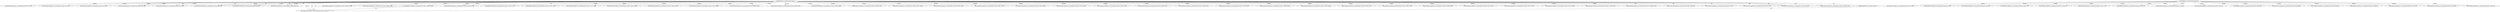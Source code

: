 digraph lacunaCG {
 "rootNode@lacuna_cache/exported_5zsckt.js:," -> "FunctionExpression@lacuna_cache/exported_5zsckt.js:350,1521" [label="dynamic" ];
 "rootNode@lacuna_cache/exported_5zsckt.js:," -> "FunctionExpression@lacuna_cache/exported_5zsckt.js:1541,3191" [label="dynamic" ];
 "rootNode@lacuna_cache/exported_5zsckt.js:," -> "FunctionExpression@lacuna_cache/exported_5zsckt.js:3221,4741" [label="dynamic" ];
 "rootNode@lacuna_cache/exported_5zsckt.js:," -> "FunctionDeclaration@lacuna_cache/exported_5zsckt.js:3952,4081" [label="dynamic" ];
 "rootNode@lacuna_cache/exported_5zsckt.js:," -> "FunctionDeclaration@lacuna_cache/exported_5zsckt.js:3724,3938" [label="dynamic" ];
 "rootNode@lacuna_cache/exported_5zsckt.js:," -> "FunctionDeclaration@lacuna_cache/exported_5zsckt.js:4095,4182" [label="dynamic" ];
 "rootNode@lacuna_cache/exported_5zsckt.js:," -> "FunctionDeclaration@lacuna_cache/exported_5zsckt.js:4196,4367" [label="dynamic" ];
 "rootNode@lacuna_cache/exported_5zsckt.js:," -> "FunctionDeclaration@lacuna_cache/exported_5zsckt.js:4381,4520" [label="dynamic" ];
 "rootNode@lacuna_cache/exported_5zsckt.js:," -> "FunctionDeclaration@lacuna_cache/exported_5zsckt.js:4534,4610" [label="dynamic" ];
 "rootNode@lacuna_cache/exported_5zsckt.js:," -> "FunctionExpression@lacuna_cache/exported_5zsckt.js:145581,145683" [label="dynamic" ];
 "rootNode@lacuna_cache/exported_5zsckt.js:," -> "FunctionExpression@lacuna_cache/exported_5zsckt.js:145894,150495" [label="dynamic" ];
 "rootNode@lacuna_cache/exported_5zsckt.js:," -> "FunctionExpression@lacuna_cache/exported_5zsckt.js:146047,146169" [label="dynamic" ];
 "FunctionExpression@lacuna_cache/exported_5zsckt.js:146047,146169" -> "FunctionDeclaration@lacuna_cache/exported_5zsckt.js:4534,4610" [label="tajs" ];
 "rootNode@lacuna_cache/exported_5zsckt.js:," -> "FunctionDeclaration@lacuna_cache/exported_5zsckt.js:147366,147799" [label="dynamic" ];
 "rootNode@lacuna_cache/exported_5zsckt.js:," -> "FunctionExpression@lacuna_cache/exported_5zsckt.js:147444,147774" [label="dynamic" ];
 "rootNode@lacuna_cache/exported_5zsckt.js:," -> "FunctionExpression@lacuna_cache/exported_5zsckt.js:147505,147718" [label="dynamic" ];
 "rootNode@lacuna_cache/exported_5zsckt.js:," -> "FunctionExpression@lacuna_cache/exported_5zsckt.js:147570,147695" [label="dynamic" ];
 "rootNode@lacuna_cache/exported_5zsckt.js:," -> "FunctionDeclaration@lacuna_cache/exported_5zsckt.js:146229,146340" [label="dynamic" ];
 "rootNode@lacuna_cache/exported_5zsckt.js:," -> "FunctionDeclaration@lacuna_cache/exported_5zsckt.js:148443,148574" [label="dynamic" ];
 "rootNode@lacuna_cache/exported_5zsckt.js:," -> "FunctionDeclaration@lacuna_cache/exported_5zsckt.js:147813,148002" [label="dynamic" ];
 "rootNode@lacuna_cache/exported_5zsckt.js:," -> "FunctionDeclaration@lacuna_cache/exported_5zsckt.js:148016,148429" [label="dynamic" ];
 "rootNode@lacuna_cache/exported_5zsckt.js:," -> "FunctionDeclaration@lacuna_cache/exported_5zsckt.js:148588,148855" [label="dynamic" ];
 "rootNode@lacuna_cache/exported_5zsckt.js:," -> "FunctionExpression@lacuna_cache/exported_5zsckt.js:150552,159698" [label="dynamic" ];
 "rootNode@lacuna_cache/exported_5zsckt.js:," -> "FunctionExpression@lacuna_cache/exported_5zsckt.js:150652,151026" [label="dynamic" ];
 "rootNode@lacuna_cache/exported_5zsckt.js:," -> "FunctionDeclaration@lacuna_cache/exported_5zsckt.js:159411,159664" [label="dynamic" ];
 "rootNode@lacuna_cache/exported_5zsckt.js:," -> "FunctionDeclaration@lacuna_cache/exported_5zsckt.js:159067,159315" [label="dynamic" ];
 "rootNode@lacuna_cache/exported_5zsckt.js:," -> "FunctionDeclaration@lacuna_cache/exported_5zsckt.js:156672,158676" [label="dynamic" ];
 "rootNode@lacuna_cache/exported_5zsckt.js:," -> "FunctionDeclaration@lacuna_cache/exported_5zsckt.js:151043,155960" [label="dynamic" ];
 "rootNode@lacuna_cache/exported_5zsckt.js:," -> "FunctionExpression@lacuna_cache/exported_5zsckt.js:153120,154901" [label="dynamic" ];
 "rootNode@lacuna_cache/exported_5zsckt.js:," -> "FunctionDeclaration@lacuna_cache/exported_5zsckt.js:153313,154335" [label="dynamic" ];
 "rootNode@lacuna_cache/exported_5zsckt.js:," -> "FunctionExpression@lacuna_cache/exported_5zsckt.js:152867,153077" [label="dynamic" ];
 "rootNode@lacuna_cache/exported_5zsckt.js:," -> "FunctionExpression@lacuna_cache/exported_5zsckt.js:151894,152678" [label="dynamic" ];
 "rootNode@lacuna_cache/exported_5zsckt.js:," -> "FunctionExpression@lacuna_cache/exported_5zsckt.js:159728,160780" [label="dynamic" ];
 "rootNode@lacuna_cache/exported_5zsckt.js:," -> "FunctionDeclaration@lacuna_cache/exported_5zsckt.js:160498,160749" [label="dynamic" ];
 "rootNode@lacuna_cache/exported_5zsckt.js:," -> "FunctionDeclaration@lacuna_cache/exported_5zsckt.js:159789,160484" [label="dynamic" ];
 "rootNode@lacuna_cache/exported_5zsckt.js:," -> "FunctionExpression@lacuna_cache/exported_5zsckt.js:161045,162702" [label="dynamic" ];
 "rootNode@lacuna_cache/exported_5zsckt.js:," -> "FunctionExpression@lacuna_cache/exported_5zsckt.js:153587,153600" [label="dynamic" ];
 "rootNode@lacuna_cache/exported_5zsckt.js:," -> "FunctionExpression@lacuna_cache/exported_5zsckt.js:160398,160469" [label="dynamic" ];
 "rootNode@lacuna_cache/exported_5zsckt.js:," -> "FunctionExpression@lacuna_cache/exported_5zsckt.js:152250,152612" [label="dynamic" ];
 "rootNode@lacuna_cache/exported_5zsckt.js:," -> "FunctionExpression@lacuna_cache/exported_5zsckt.js:152037,152139" [label="dynamic" ];
 "rootNode@lacuna_cache/exported_5zsckt.js:," -> "FunctionExpression@lacuna_cache/exported_5zsckt.js:152718,152820" [label="dynamic" ];
 "rootNode@lacuna_cache/exported_5zsckt.js:," -> "FunctionExpression@lacuna_cache/exported_5zsckt.js:151190,151852" [label="dynamic" ];
 "rootNode@lacuna_cache/exported_5zsckt.js:," -> "FunctionDeclaration@lacuna_cache/exported_5zsckt.js:160860,161044" [label="dynamic" ];
 "rootNode@lacuna_cache/exported_5zsckt.js:," -> "FunctionDeclaration@lacuna_cache/exported_5zsckt.js:1666,1859" [label="tajs" ];
 "rootNode@lacuna_cache/exported_5zsckt.js:," -> "FunctionDeclaration@lacuna_cache/exported_5zsckt.js:1873,2209" [label="tajs" ];
 "rootNode@lacuna_cache/exported_5zsckt.js:," -> "FunctionDeclaration@lacuna_cache/exported_5zsckt.js:2223,2625" [label="tajs" ];
 "rootNode@lacuna_cache/exported_5zsckt.js:," -> "FunctionDeclaration@lacuna_cache/exported_5zsckt.js:2639,3073" [label="tajs" ];
 "rootNode@lacuna_cache/exported_5zsckt.js:," -> "FunctionDeclaration@lacuna_cache/exported_5zsckt.js:2639,3073" [label="tajs" ];
 "rootNode@lacuna_cache/exported_5zsckt.js:," -> "FunctionDeclaration@lacuna_cache/exported_5zsckt.js:3724,3938" [label="tajs" ];
 "rootNode@lacuna_cache/exported_5zsckt.js:," -> "FunctionDeclaration@lacuna_cache/exported_5zsckt.js:3952,4081" [label="tajs" ];
 "rootNode@lacuna_cache/exported_5zsckt.js:," -> "FunctionDeclaration@lacuna_cache/exported_5zsckt.js:4095,4182" [label="tajs" ];
 "rootNode@lacuna_cache/exported_5zsckt.js:," -> "FunctionDeclaration@lacuna_cache/exported_5zsckt.js:4196,4367" [label="tajs" ];
 "rootNode@lacuna_cache/exported_5zsckt.js:," -> "FunctionDeclaration@lacuna_cache/exported_5zsckt.js:4381,4520" [label="tajs" ];
 "rootNode@lacuna_cache/exported_5zsckt.js:," -> "FunctionDeclaration@lacuna_cache/exported_5zsckt.js:4534,4610" [label="tajs" ];
 "rootNode@lacuna_cache/exported_5zsckt.js:," -> "FunctionDeclaration@lacuna_cache/exported_5zsckt.js:4534,4610" [label="tajs" ];
 "rootNode@lacuna_cache/exported_5zsckt.js:," -> "FunctionDeclaration@lacuna_cache/exported_5zsckt.js:146354,147352" [label="tajs" ];
 "rootNode@lacuna_cache/exported_5zsckt.js:," -> "FunctionDeclaration@lacuna_cache/exported_5zsckt.js:147366,147799" [label="tajs" ];
 "rootNode@lacuna_cache/exported_5zsckt.js:," -> "undefined@HOST(string-replace-model.js):," [label="tajs" ];
 "undefined@HOST(string-replace-model.js):," -> "FunctionDeclaration@lacuna_cache/exported_5zsckt.js:4534,4610" [label="tajs" ];
 "rootNode@lacuna_cache/exported_kwbucw.js:," -> "FunctionExpression@lacuna_cache/exported_kwbucw.js:28,1452" [label="dynamic" ];
 "rootNode@lacuna_cache/exported_kwbucw.js:," -> "FunctionExpression@lacuna_cache/exported_kwbucw.js:343,821" [label="dynamic" ];
 "rootNode@lacuna_cache/exported_kwbucw.js:," -> "FunctionExpression@lacuna_cache/exported_kwbucw.js:1564,3336" [label="dynamic" ];
 "rootNode@lacuna_cache/exported_kwbucw.js:," -> "FunctionExpression@lacuna_cache/exported_kwbucw.js:3407,4736" [label="dynamic" ];
 "rootNode@lacuna_cache/exported_kwbucw.js:," -> "FunctionExpression@lacuna_cache/exported_kwbucw.js:4848,7270" [label="dynamic" ];
 "rootNode@lacuna_cache/exported_kwbucw.js:," -> "FunctionExpression@lacuna_cache/exported_kwbucw.js:4927,7254" [label="dynamic" ];
 "rootNode@lacuna_cache/exported_kwbucw.js:," -> "FunctionDeclaration@lacuna_cache/exported_kwbucw.js:5187,5751" [label="dynamic" ];
 "rootNode@lacuna_cache/exported_kwbucw.js:," -> "FunctionExpression@lacuna_cache/exported_kwbucw.js:7341,8040" [label="dynamic" ];
 "rootNode@lacuna_cache/exported_kwbucw.js:," -> "FunctionDeclaration@lacuna_cache/exported_kwbucw.js:7386,7767" [label="dynamic" ];
 "rootNode@lacuna_cache/exported_kwbucw.js:," -> "FunctionExpression@lacuna_cache/exported_kwbucw.js:8093,8708" [label="dynamic" ];
 "rootNode@lacuna_cache/exported_kwbucw.js:," -> "FunctionDeclaration@lacuna_cache/exported_kwbucw.js:8134,8622" [label="dynamic" ];
 "rootNode@lacuna_cache/exported_kwbucw.js:," -> "FunctionExpression@lacuna_cache/exported_kwbucw.js:8334,8577" [label="dynamic" ];
 "rootNode@lacuna_cache/exported_kwbucw.js:," -> "FunctionExpression@lacuna_cache/exported_kwbucw.js:2069,3321" [label="dynamic" ];
 "rootNode@lacuna_cache/exported_kwbucw.js:," -> "FunctionExpression@lacuna_cache/exported_kwbucw.js:2182,3302" [label="dynamic" ];
 "rootNode@lacuna_cache/exported_kwbucw.js:," -> "FunctionDeclaration@lacuna_cache/exported_kwbucw.js:3033,3280" [label="dynamic" ];
 "rootNode@lacuna_cache/exported_kwbucw.js:," -> "FunctionExpression@lacuna_cache/exported_kwbucw.js:5058,5156" [label="dynamic" ];
 }